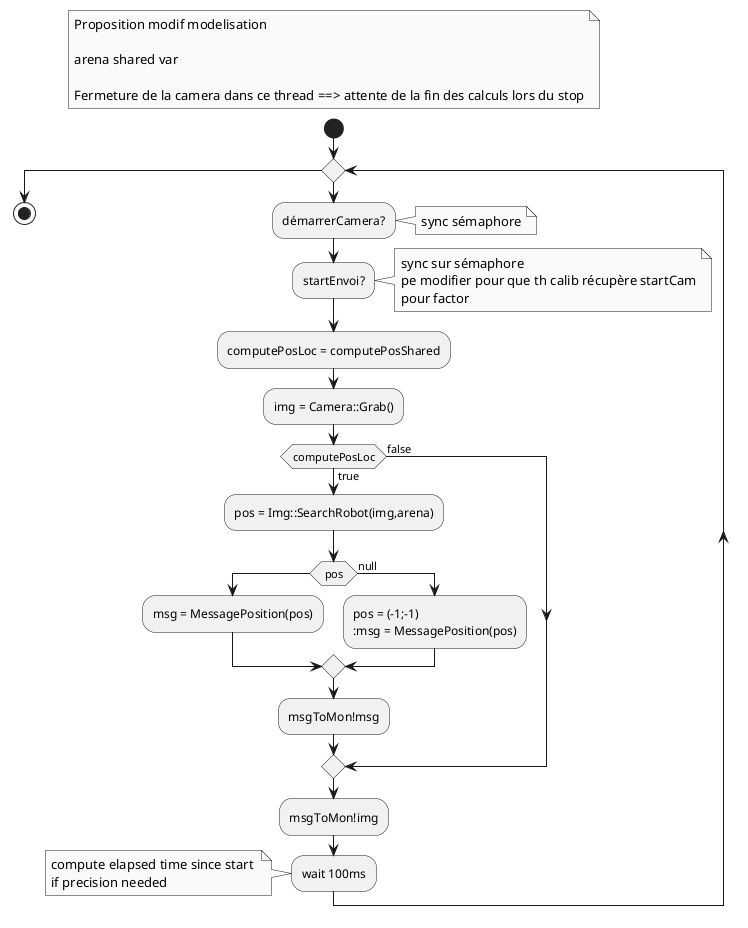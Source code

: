 @startuml th_get_image_mod

skinparam monochrome true

floating note left  
    Proposition modif modelisation

    arena shared var 

    Fermeture de la camera dans ce thread ==> attente de la fin des calculs lors du stop
end note

start

while ( )

    :démarrerCamera?;
    note right: sync sémaphore
    
    :startEnvoi?;
    note right 
        sync sur sémaphore 
        pe modifier pour que th calib récupère startCam
        pour factor
    end note

    :computePosLoc = computePosShared;

    
    :img = Camera::Grab();

    if (computePosLoc) then (true)
        'partition computePos {
            :pos = Img::SearchRobot(img,arena);
            if (pos) then 
                :msg = MessagePosition(pos);
            else (null)
                :pos = (-1;-1)
                :msg = MessagePosition(pos);
            endif
            :msgToMon!msg;
        '}
    else (false)

    endif

    :msgToMon!img;   

    :wait 100ms; 
    note
        compute elapsed time since start 
        if precision needed
    end note
endwhile

stop

@enduml